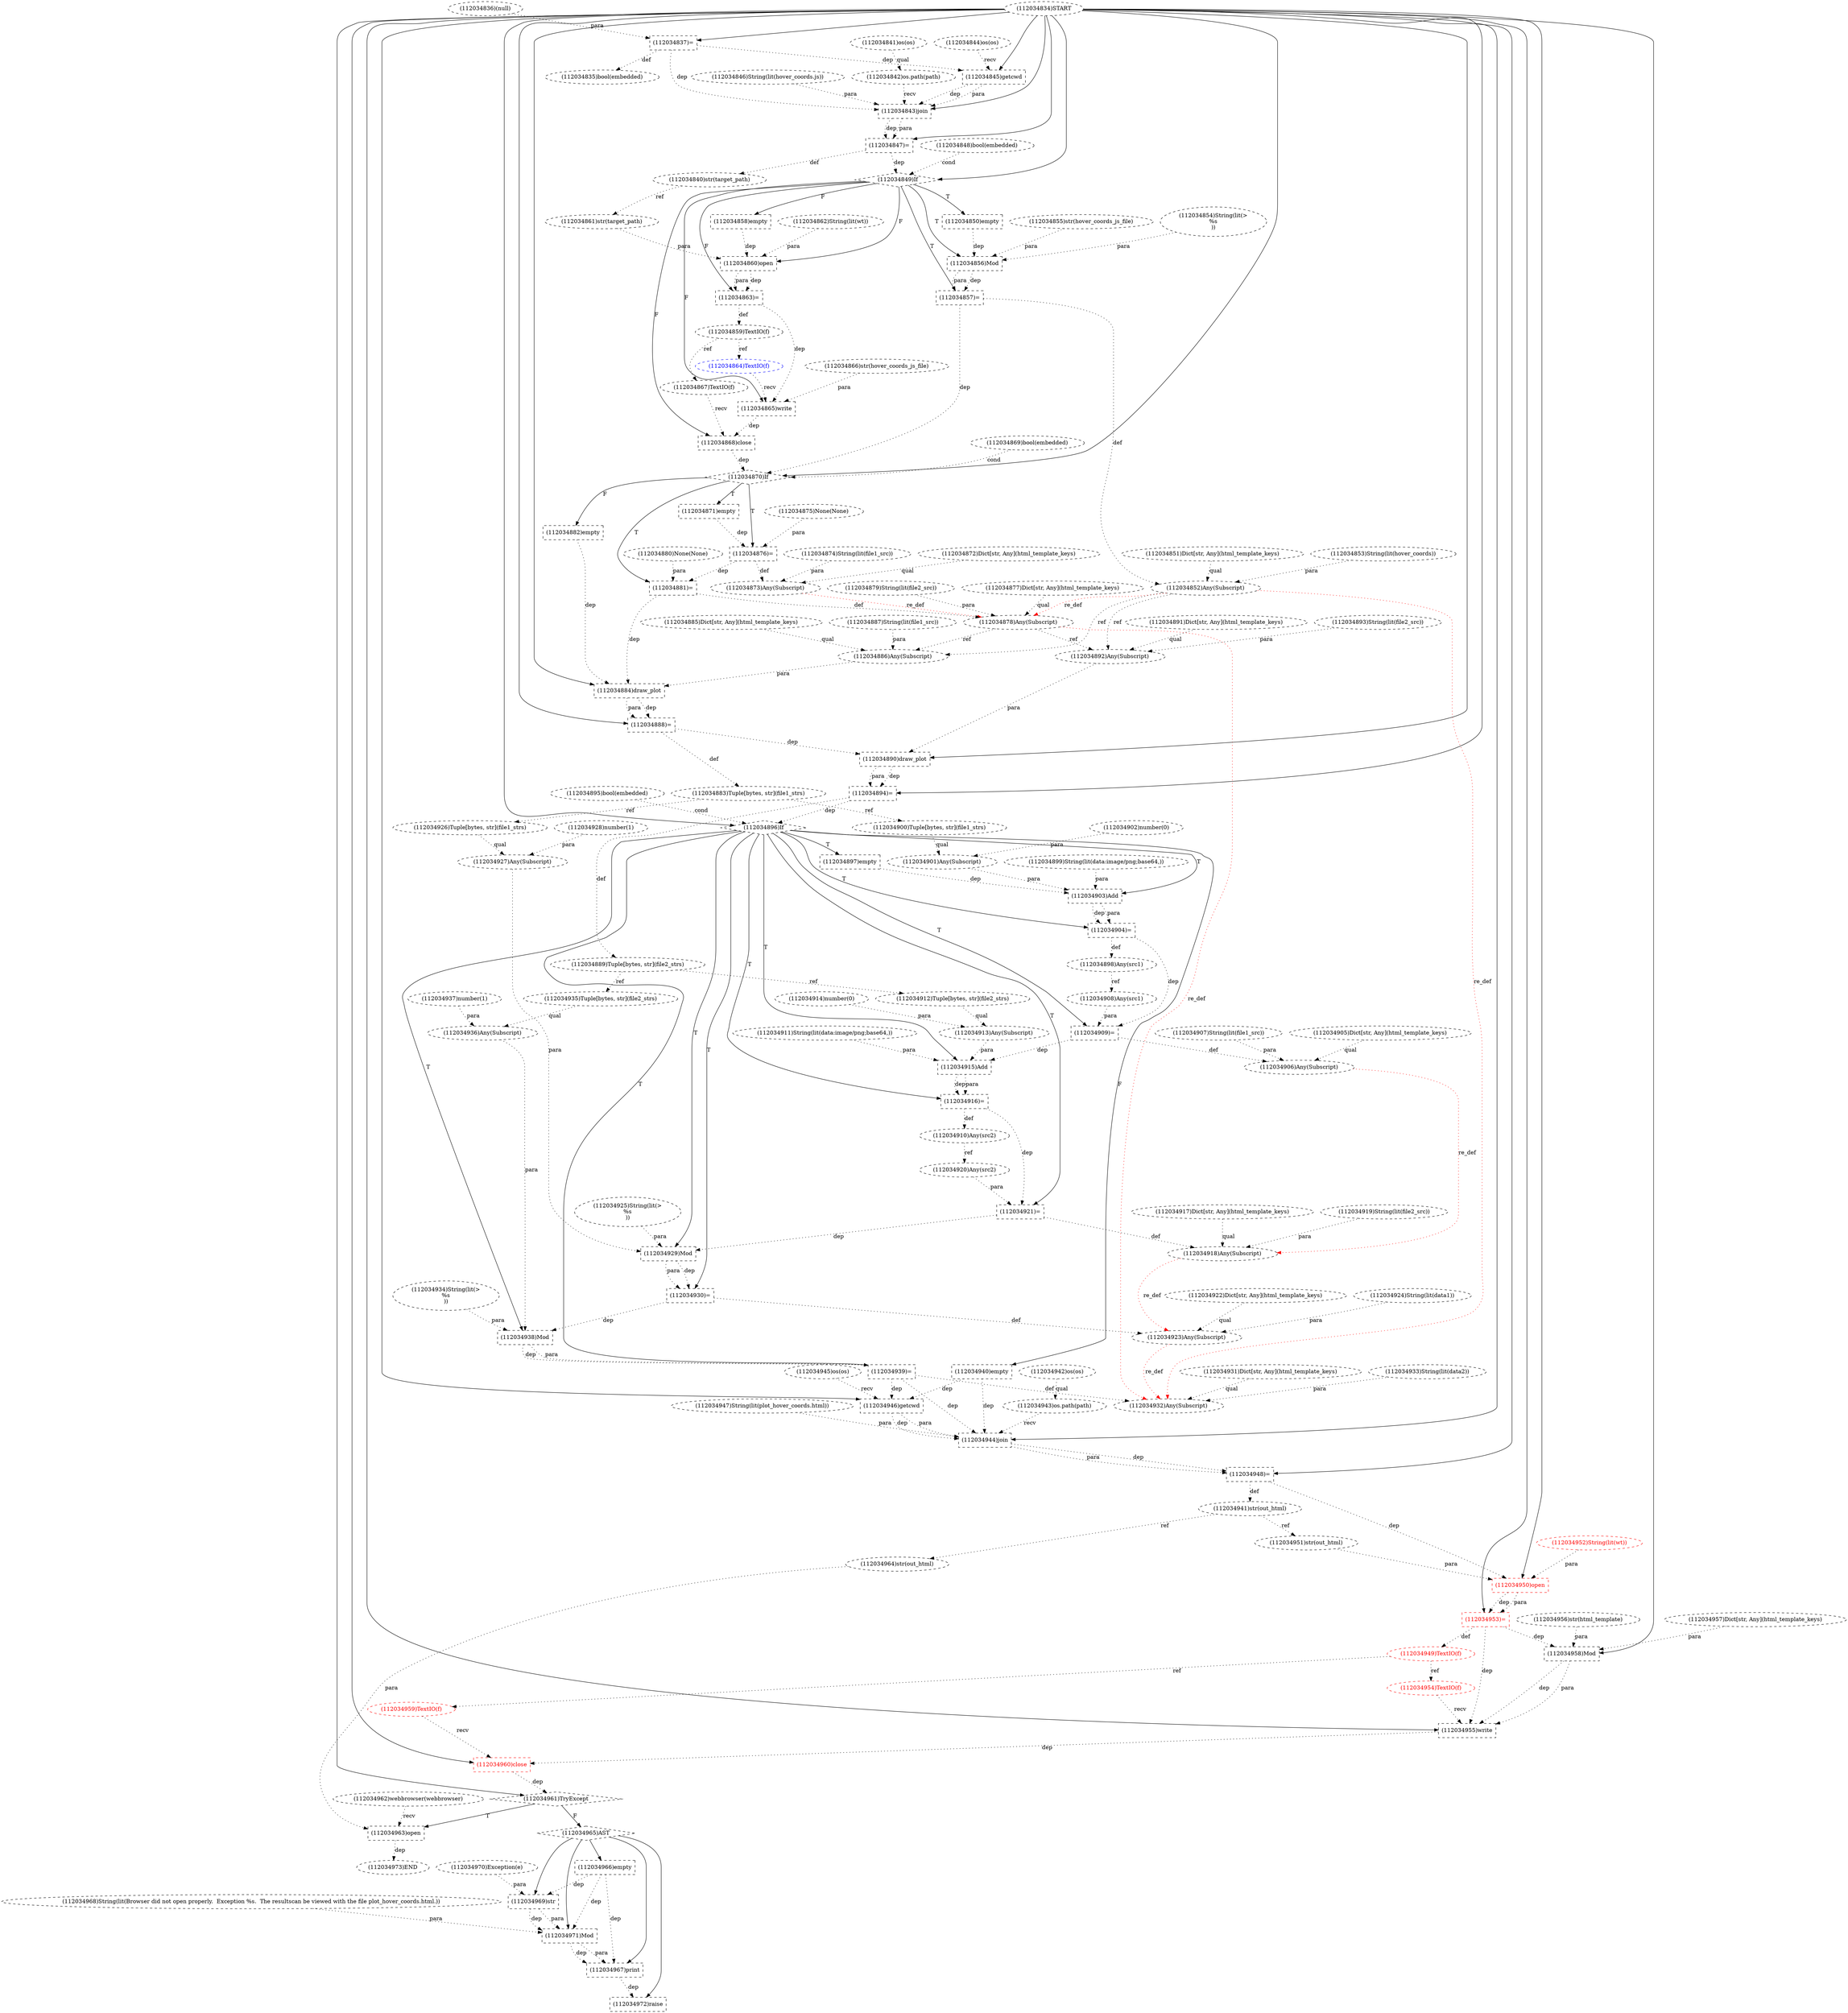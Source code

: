 digraph G {
1 [label="(112034925)String(lit(>
%s
))" shape=ellipse style=dashed]
2 [label="(112034963)open" shape=box style=dashed]
3 [label="(112034951)str(out_html)" shape=ellipse style=dashed]
4 [label="(112034892)Any(Subscript)" shape=ellipse style=dashed]
5 [label="(112034970)Exception(e)" shape=ellipse style=dashed]
6 [label="(112034855)str(hover_coords_js_file)" shape=ellipse style=dashed]
7 [label="(112034865)write" shape=box style=dashed]
8 [label="(112034906)Any(Subscript)" shape=ellipse style=dashed]
9 [label="(112034873)Any(Subscript)" shape=ellipse style=dashed]
10 [label="(112034840)str(target_path)" shape=ellipse style=dashed]
11 [label="(112034911)String(lit(data:image/png;base64,))" shape=ellipse style=dashed]
12 [label="(112034928)number(1)" shape=ellipse style=dashed]
13 [label="(112034850)empty" shape=box style=dashed]
14 [label="(112034851)Dict[str, Any](html_template_keys)" shape=ellipse style=dashed]
15 [label="(112034863)=" shape=box style=dashed color=black fontcolor=black]
16 [label="(112034922)Dict[str, Any](html_template_keys)" shape=ellipse style=dashed]
17 [label="(112034945)os(os)" shape=ellipse style=dashed]
18 [label="(112034966)empty" shape=box style=dashed]
19 [label="(112034972)raise" shape=box style=dashed]
20 [label="(112034895)bool(embedded)" shape=ellipse style=dashed]
21 [label="(112034897)empty" shape=box style=dashed]
22 [label="(112034910)Any(src2)" shape=ellipse style=dashed]
23 [label="(112034847)=" shape=box style=dashed]
24 [label="(112034914)number(0)" shape=ellipse style=dashed]
25 [label="(112034962)webbrowser(webbrowser)" shape=ellipse style=dashed]
26 [label="(112034937)number(1)" shape=ellipse style=dashed]
27 [label="(112034907)String(lit(file1_src))" shape=ellipse style=dashed]
28 [label="(112034864)TextIO(f)" shape=ellipse style=dashed color=blue fontcolor=blue]
29 [label="(112034930)=" shape=box style=dashed]
30 [label="(112034898)Any(src1)" shape=ellipse style=dashed]
31 [label="(112034936)Any(Subscript)" shape=ellipse style=dashed]
32 [label="(112034953)=" shape=box style=dashed color=red fontcolor=red]
33 [label="(112034954)TextIO(f)" shape=ellipse style=dashed color=red fontcolor=red]
34 [label="(112034912)Tuple[bytes, str](file2_strs)" shape=ellipse style=dashed]
35 [label="(112034961)TryExcept" shape=diamond style=dashed]
36 [label="(112034931)Dict[str, Any](html_template_keys)" shape=ellipse style=dashed]
37 [label="(112034894)=" shape=box style=dashed]
38 [label="(112034846)String(lit(hover_coords.js))" shape=ellipse style=dashed]
39 [label="(112034929)Mod" shape=box style=dashed]
40 [label="(112034921)=" shape=box style=dashed]
41 [label="(112034909)=" shape=box style=dashed]
42 [label="(112034878)Any(Subscript)" shape=ellipse style=dashed]
43 [label="(112034947)String(lit(plot_hover_coords.html))" shape=ellipse style=dashed]
44 [label="(112034854)String(lit(>
%s
))" shape=ellipse style=dashed]
45 [label="(112034920)Any(src2)" shape=ellipse style=dashed]
46 [label="(112034868)close" shape=box style=dashed color=black fontcolor=black]
47 [label="(112034924)String(lit(data1))" shape=ellipse style=dashed]
48 [label="(112034913)Any(Subscript)" shape=ellipse style=dashed]
49 [label="(112034843)join" shape=box style=dashed]
50 [label="(112034856)Mod" shape=box style=dashed]
51 [label="(112034946)getcwd" shape=box style=dashed]
52 [label="(112034938)Mod" shape=box style=dashed]
53 [label="(112034889)Tuple[bytes, str](file2_strs)" shape=ellipse style=dashed]
54 [label="(112034888)=" shape=box style=dashed]
55 [label="(112034904)=" shape=box style=dashed]
56 [label="(112034876)=" shape=box style=dashed]
57 [label="(112034916)=" shape=box style=dashed]
58 [label="(112034964)str(out_html)" shape=ellipse style=dashed]
59 [label="(112034844)os(os)" shape=ellipse style=dashed]
60 [label="(112034880)None(None)" shape=ellipse style=dashed]
61 [label="(112034887)String(lit(file1_src))" shape=ellipse style=dashed]
62 [label="(112034949)TextIO(f)" shape=ellipse style=dashed color=red fontcolor=red]
63 [label="(112034908)Any(src1)" shape=ellipse style=dashed]
64 [label="(112034842)os.path(path)" shape=ellipse style=dashed]
65 [label="(112034870)If" shape=diamond style=dashed]
66 [label="(112034886)Any(Subscript)" shape=ellipse style=dashed]
67 [label="(112034837)=" shape=box style=dashed]
68 [label="(112034875)None(None)" shape=ellipse style=dashed]
69 [label="(112034933)String(lit(data2))" shape=ellipse style=dashed]
70 [label="(112034841)os(os)" shape=ellipse style=dashed]
71 [label="(112034891)Dict[str, Any](html_template_keys)" shape=ellipse style=dashed]
72 [label="(112034836)(null)" shape=ellipse style=dashed]
73 [label="(112034960)close" shape=box style=dashed color=red fontcolor=red]
74 [label="(112034955)write" shape=box style=dashed]
75 [label="(112034874)String(lit(file1_src))" shape=ellipse style=dashed]
76 [label="(112034835)bool(embedded)" shape=ellipse style=dashed]
77 [label="(112034879)String(lit(file2_src))" shape=ellipse style=dashed]
78 [label="(112034885)Dict[str, Any](html_template_keys)" shape=ellipse style=dashed]
79 [label="(112034872)Dict[str, Any](html_template_keys)" shape=ellipse style=dashed]
80 [label="(112034857)=" shape=box style=dashed]
81 [label="(112034923)Any(Subscript)" shape=ellipse style=dashed]
82 [label="(112034860)open" shape=box style=dashed color=black fontcolor=black]
83 [label="(112034903)Add" shape=box style=dashed]
84 [label="(112034967)print" shape=box style=dashed]
85 [label="(112034862)String(lit(wt))" shape=ellipse style=dashed color=black fontcolor=black]
86 [label="(112034968)String(lit(Browser did not open properly.  Exception %s.  The resultscan be viewed with the file plot_hover_coords.html.))" shape=ellipse style=dashed]
87 [label="(112034900)Tuple[bytes, str](file1_strs)" shape=ellipse style=dashed]
88 [label="(112034965)AST" shape=diamond style=dashed]
89 [label="(112034902)number(0)" shape=ellipse style=dashed]
90 [label="(112034941)str(out_html)" shape=ellipse style=dashed]
91 [label="(112034861)str(target_path)" shape=ellipse style=dashed]
92 [label="(112034915)Add" shape=box style=dashed]
93 [label="(112034959)TextIO(f)" shape=ellipse style=dashed color=red fontcolor=red]
94 [label="(112034871)empty" shape=box style=dashed]
95 [label="(112034935)Tuple[bytes, str](file2_strs)" shape=ellipse style=dashed]
96 [label="(112034853)String(lit(hover_coords))" shape=ellipse style=dashed]
97 [label="(112034896)If" shape=diamond style=dashed]
98 [label="(112034926)Tuple[bytes, str](file1_strs)" shape=ellipse style=dashed]
99 [label="(112034849)If" shape=diamond style=dashed]
100 [label="(112034859)TextIO(f)" shape=ellipse style=dashed color=black fontcolor=black]
101 [label="(112034869)bool(embedded)" shape=ellipse style=dashed]
102 [label="(112034917)Dict[str, Any](html_template_keys)" shape=ellipse style=dashed]
103 [label="(112034881)=" shape=box style=dashed]
104 [label="(112034882)empty" shape=box style=dashed]
105 [label="(112034943)os.path(path)" shape=ellipse style=dashed]
106 [label="(112034883)Tuple[bytes, str](file1_strs)" shape=ellipse style=dashed]
107 [label="(112034919)String(lit(file2_src))" shape=ellipse style=dashed]
108 [label="(112034866)str(hover_coords_js_file)" shape=ellipse style=dashed]
109 [label="(112034971)Mod" shape=box style=dashed]
110 [label="(112034905)Dict[str, Any](html_template_keys)" shape=ellipse style=dashed]
111 [label="(112034969)str" shape=box style=dashed]
112 [label="(112034957)Dict[str, Any](html_template_keys)" shape=ellipse style=dashed]
113 [label="(112034932)Any(Subscript)" shape=ellipse style=dashed]
114 [label="(112034893)String(lit(file2_src))" shape=ellipse style=dashed]
115 [label="(112034852)Any(Subscript)" shape=ellipse style=dashed]
116 [label="(112034939)=" shape=box style=dashed]
117 [label="(112034877)Dict[str, Any](html_template_keys)" shape=ellipse style=dashed]
118 [label="(112034890)draw_plot" shape=box style=dashed]
119 [label="(112034899)String(lit(data:image/png;base64,))" shape=ellipse style=dashed]
120 [label="(112034884)draw_plot" shape=box style=dashed]
121 [label="(112034901)Any(Subscript)" shape=ellipse style=dashed]
122 [label="(112034918)Any(Subscript)" shape=ellipse style=dashed]
123 [label="(112034950)open" shape=box style=dashed color=red fontcolor=red]
124 [label="(112034973)END" style=dashed]
125 [label="(112034944)join" shape=box style=dashed]
126 [label="(112034845)getcwd" shape=box style=dashed]
127 [label="(112034940)empty" shape=box style=dashed]
128 [label="(112034848)bool(embedded)" shape=ellipse style=dashed]
129 [label="(112034858)empty" shape=box style=dashed]
130 [label="(112034948)=" shape=box style=dashed]
131 [label="(112034867)TextIO(f)" shape=ellipse style=dashed color=black fontcolor=black]
132 [label="(112034956)str(html_template)" shape=ellipse style=dashed]
133 [label="(112034942)os(os)" shape=ellipse style=dashed]
134 [label="(112034934)String(lit(>
%s
))" shape=ellipse style=dashed]
135 [label="(112034952)String(lit(wt))" shape=ellipse style=dashed color=red fontcolor=red]
136 [label="(112034834)START" style=dashed]
137 [label="(112034927)Any(Subscript)" shape=ellipse style=dashed]
138 [label="(112034958)Mod" shape=box style=dashed]
35 -> 2 [label="T"];
25 -> 2 [label="recv" style=dotted];
58 -> 2 [label="para" style=dotted];
90 -> 3 [label="ref" style=dotted];
71 -> 4 [label="qual" style=dotted];
114 -> 4 [label="para" style=dotted];
115 -> 4 [label="ref" style=dotted];
42 -> 4 [label="ref" style=dotted];
99 -> 7 [label="F"];
28 -> 7 [label="recv" style=dotted];
108 -> 7 [label="para" style=dotted];
15 -> 7 [label="dep" style=dotted];
110 -> 8 [label="qual" style=dotted];
27 -> 8 [label="para" style=dotted];
41 -> 8 [label="def" style=dotted];
79 -> 9 [label="qual" style=dotted];
75 -> 9 [label="para" style=dotted];
56 -> 9 [label="def" style=dotted];
23 -> 10 [label="def" style=dotted];
99 -> 13 [label="T"];
99 -> 15 [label="F"];
82 -> 15 [label="dep" style=dotted];
82 -> 15 [label="para" style=dotted];
88 -> 18 [label="" style=solid];
88 -> 19 [label="" style=solid];
84 -> 19 [label="dep" style=dotted];
97 -> 21 [label="T"];
57 -> 22 [label="def" style=dotted];
136 -> 23 [label="" style=solid];
49 -> 23 [label="dep" style=dotted];
49 -> 23 [label="para" style=dotted];
100 -> 28 [label="ref" style=dotted];
97 -> 29 [label="T"];
39 -> 29 [label="dep" style=dotted];
39 -> 29 [label="para" style=dotted];
55 -> 30 [label="def" style=dotted];
95 -> 31 [label="qual" style=dotted];
26 -> 31 [label="para" style=dotted];
136 -> 32 [label="" style=solid];
123 -> 32 [label="dep" style=dotted];
123 -> 32 [label="para" style=dotted];
62 -> 33 [label="ref" style=dotted];
53 -> 34 [label="ref" style=dotted];
136 -> 35 [label="" style=solid];
73 -> 35 [label="dep" style=dotted];
136 -> 37 [label="" style=solid];
118 -> 37 [label="dep" style=dotted];
118 -> 37 [label="para" style=dotted];
97 -> 39 [label="T"];
1 -> 39 [label="para" style=dotted];
137 -> 39 [label="para" style=dotted];
40 -> 39 [label="dep" style=dotted];
97 -> 40 [label="T"];
45 -> 40 [label="para" style=dotted];
57 -> 40 [label="dep" style=dotted];
97 -> 41 [label="T"];
63 -> 41 [label="para" style=dotted];
55 -> 41 [label="dep" style=dotted];
117 -> 42 [label="qual" style=dotted];
77 -> 42 [label="para" style=dotted];
103 -> 42 [label="def" style=dotted];
9 -> 42 [label="re_def" style=dotted color=red];
115 -> 42 [label="re_def" style=dotted color=red];
22 -> 45 [label="ref" style=dotted];
99 -> 46 [label="F"];
131 -> 46 [label="recv" style=dotted];
7 -> 46 [label="dep" style=dotted];
34 -> 48 [label="qual" style=dotted];
24 -> 48 [label="para" style=dotted];
136 -> 49 [label="" style=solid];
64 -> 49 [label="recv" style=dotted];
126 -> 49 [label="dep" style=dotted];
126 -> 49 [label="para" style=dotted];
38 -> 49 [label="para" style=dotted];
67 -> 49 [label="dep" style=dotted];
99 -> 50 [label="T"];
44 -> 50 [label="para" style=dotted];
6 -> 50 [label="para" style=dotted];
13 -> 50 [label="dep" style=dotted];
136 -> 51 [label="" style=solid];
17 -> 51 [label="recv" style=dotted];
127 -> 51 [label="dep" style=dotted];
116 -> 51 [label="dep" style=dotted];
97 -> 52 [label="T"];
134 -> 52 [label="para" style=dotted];
31 -> 52 [label="para" style=dotted];
29 -> 52 [label="dep" style=dotted];
37 -> 53 [label="def" style=dotted];
136 -> 54 [label="" style=solid];
120 -> 54 [label="dep" style=dotted];
120 -> 54 [label="para" style=dotted];
97 -> 55 [label="T"];
83 -> 55 [label="dep" style=dotted];
83 -> 55 [label="para" style=dotted];
65 -> 56 [label="T"];
68 -> 56 [label="para" style=dotted];
94 -> 56 [label="dep" style=dotted];
97 -> 57 [label="T"];
92 -> 57 [label="dep" style=dotted];
92 -> 57 [label="para" style=dotted];
90 -> 58 [label="ref" style=dotted];
32 -> 62 [label="def" style=dotted];
30 -> 63 [label="ref" style=dotted];
70 -> 64 [label="qual" style=dotted];
136 -> 65 [label="" style=solid];
101 -> 65 [label="cond" style=dotted];
46 -> 65 [label="dep" style=dotted];
80 -> 65 [label="dep" style=dotted];
78 -> 66 [label="qual" style=dotted];
61 -> 66 [label="para" style=dotted];
115 -> 66 [label="ref" style=dotted];
42 -> 66 [label="ref" style=dotted];
136 -> 67 [label="" style=solid];
72 -> 67 [label="para" style=dotted];
136 -> 73 [label="" style=solid];
93 -> 73 [label="recv" style=dotted];
74 -> 73 [label="dep" style=dotted];
136 -> 74 [label="" style=solid];
33 -> 74 [label="recv" style=dotted];
138 -> 74 [label="dep" style=dotted];
138 -> 74 [label="para" style=dotted];
32 -> 74 [label="dep" style=dotted];
67 -> 76 [label="def" style=dotted];
99 -> 80 [label="T"];
50 -> 80 [label="dep" style=dotted];
50 -> 80 [label="para" style=dotted];
16 -> 81 [label="qual" style=dotted];
47 -> 81 [label="para" style=dotted];
29 -> 81 [label="def" style=dotted];
122 -> 81 [label="re_def" style=dotted color=red];
99 -> 82 [label="F"];
91 -> 82 [label="para" style=dotted];
85 -> 82 [label="para" style=dotted];
129 -> 82 [label="dep" style=dotted];
97 -> 83 [label="T"];
119 -> 83 [label="para" style=dotted];
121 -> 83 [label="para" style=dotted];
21 -> 83 [label="dep" style=dotted];
88 -> 84 [label="" style=solid];
109 -> 84 [label="dep" style=dotted];
109 -> 84 [label="para" style=dotted];
18 -> 84 [label="dep" style=dotted];
106 -> 87 [label="ref" style=dotted];
35 -> 88 [label="F"];
130 -> 90 [label="def" style=dotted];
10 -> 91 [label="ref" style=dotted];
97 -> 92 [label="T"];
11 -> 92 [label="para" style=dotted];
48 -> 92 [label="para" style=dotted];
41 -> 92 [label="dep" style=dotted];
62 -> 93 [label="ref" style=dotted];
65 -> 94 [label="T"];
53 -> 95 [label="ref" style=dotted];
136 -> 97 [label="" style=solid];
20 -> 97 [label="cond" style=dotted];
37 -> 97 [label="dep" style=dotted];
106 -> 98 [label="ref" style=dotted];
136 -> 99 [label="" style=solid];
128 -> 99 [label="cond" style=dotted];
23 -> 99 [label="dep" style=dotted];
15 -> 100 [label="def" style=dotted];
65 -> 103 [label="T"];
60 -> 103 [label="para" style=dotted];
56 -> 103 [label="dep" style=dotted];
65 -> 104 [label="F"];
133 -> 105 [label="qual" style=dotted];
54 -> 106 [label="def" style=dotted];
88 -> 109 [label="" style=solid];
86 -> 109 [label="para" style=dotted];
111 -> 109 [label="dep" style=dotted];
111 -> 109 [label="para" style=dotted];
18 -> 109 [label="dep" style=dotted];
88 -> 111 [label="" style=solid];
5 -> 111 [label="para" style=dotted];
18 -> 111 [label="dep" style=dotted];
36 -> 113 [label="qual" style=dotted];
69 -> 113 [label="para" style=dotted];
116 -> 113 [label="def" style=dotted];
81 -> 113 [label="re_def" style=dotted color=red];
115 -> 113 [label="re_def" style=dotted color=red];
42 -> 113 [label="re_def" style=dotted color=red];
14 -> 115 [label="qual" style=dotted];
96 -> 115 [label="para" style=dotted];
80 -> 115 [label="def" style=dotted];
97 -> 116 [label="T"];
52 -> 116 [label="dep" style=dotted];
52 -> 116 [label="para" style=dotted];
136 -> 118 [label="" style=solid];
4 -> 118 [label="para" style=dotted];
54 -> 118 [label="dep" style=dotted];
136 -> 120 [label="" style=solid];
66 -> 120 [label="para" style=dotted];
103 -> 120 [label="dep" style=dotted];
104 -> 120 [label="dep" style=dotted];
87 -> 121 [label="qual" style=dotted];
89 -> 121 [label="para" style=dotted];
102 -> 122 [label="qual" style=dotted];
107 -> 122 [label="para" style=dotted];
40 -> 122 [label="def" style=dotted];
8 -> 122 [label="re_def" style=dotted color=red];
136 -> 123 [label="" style=solid];
3 -> 123 [label="para" style=dotted];
135 -> 123 [label="para" style=dotted];
130 -> 123 [label="dep" style=dotted];
2 -> 124 [label="dep" style=dotted];
136 -> 125 [label="" style=solid];
105 -> 125 [label="recv" style=dotted];
51 -> 125 [label="dep" style=dotted];
51 -> 125 [label="para" style=dotted];
43 -> 125 [label="para" style=dotted];
127 -> 125 [label="dep" style=dotted];
116 -> 125 [label="dep" style=dotted];
136 -> 126 [label="" style=solid];
59 -> 126 [label="recv" style=dotted];
67 -> 126 [label="dep" style=dotted];
97 -> 127 [label="F"];
99 -> 129 [label="F"];
136 -> 130 [label="" style=solid];
125 -> 130 [label="dep" style=dotted];
125 -> 130 [label="para" style=dotted];
100 -> 131 [label="ref" style=dotted];
98 -> 137 [label="qual" style=dotted];
12 -> 137 [label="para" style=dotted];
136 -> 138 [label="" style=solid];
132 -> 138 [label="para" style=dotted];
112 -> 138 [label="para" style=dotted];
32 -> 138 [label="dep" style=dotted];
}